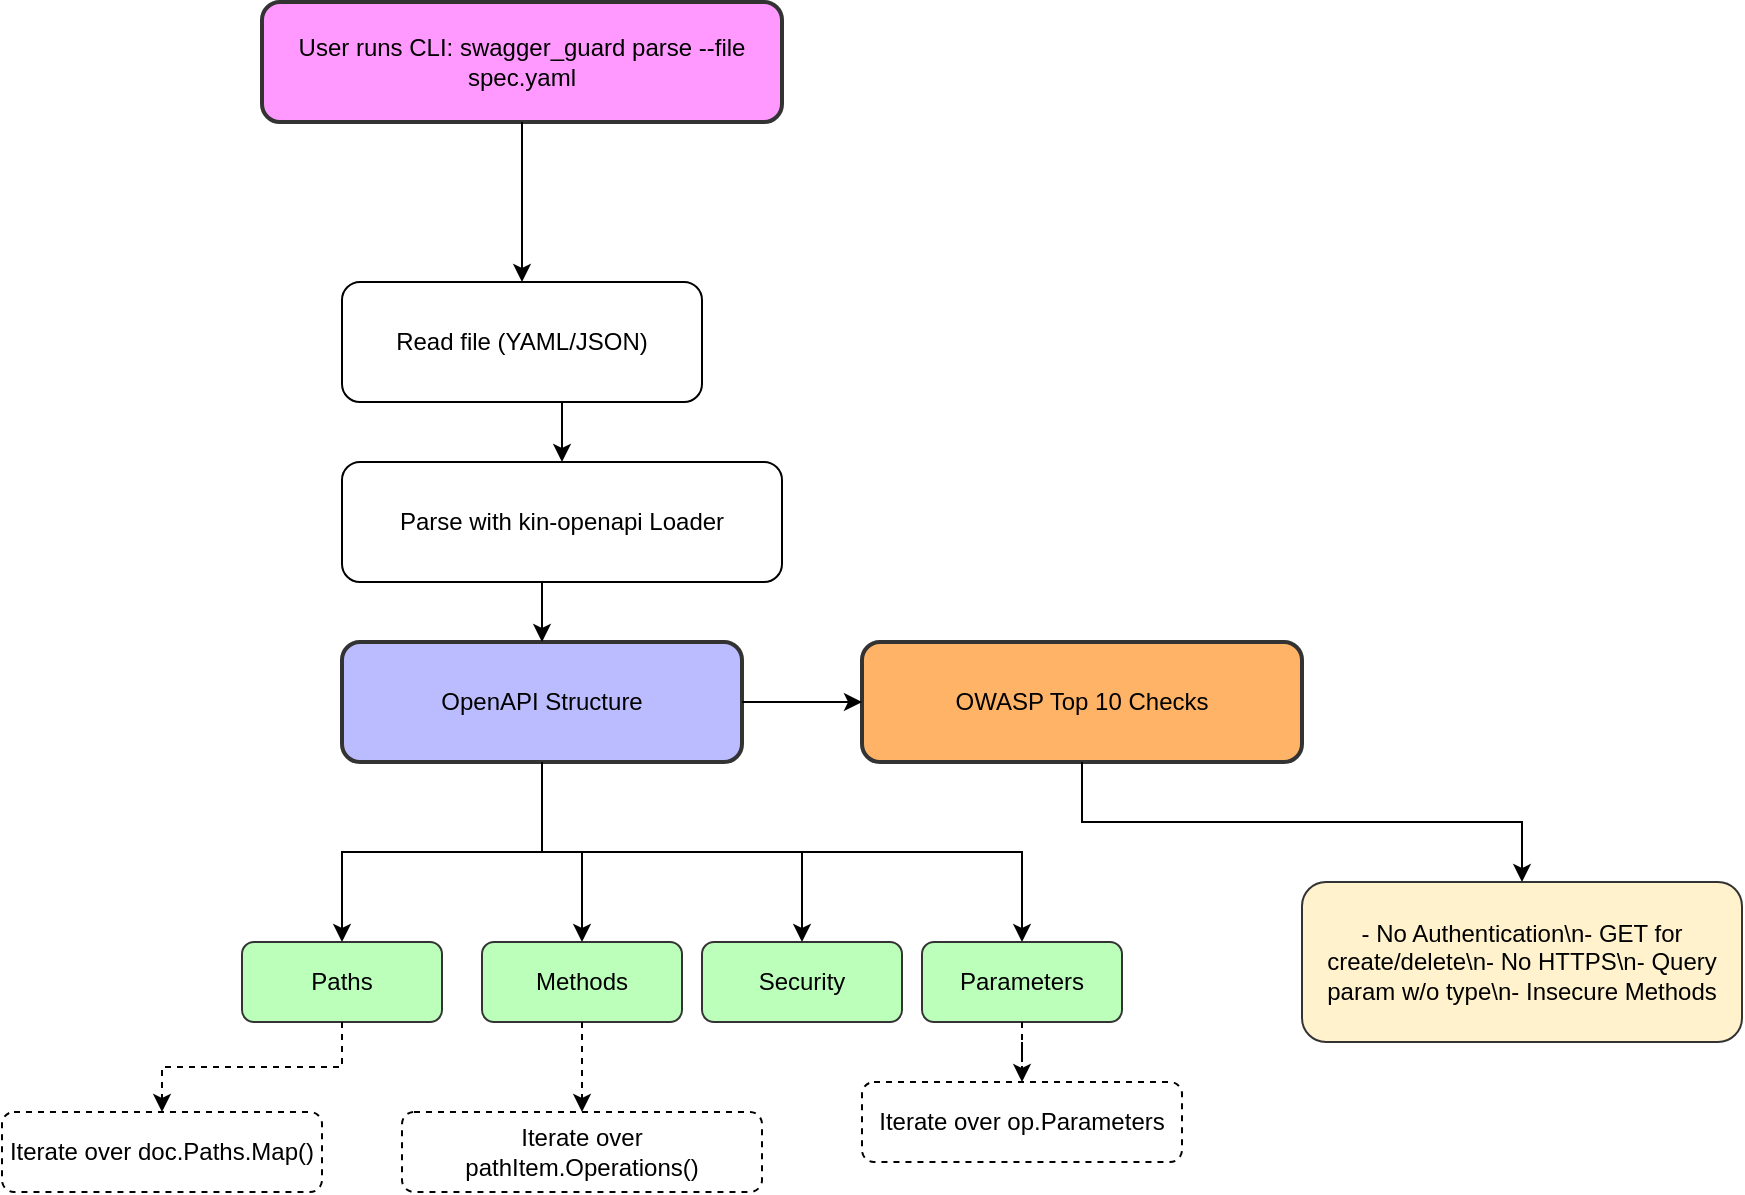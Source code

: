 <mxfile>
    <diagram name="CLI OpenAPI Parser" id="0">
        <mxGraphModel dx="1496" dy="1745" grid="1" gridSize="10" guides="1" tooltips="1" connect="1" arrows="1" fold="1" page="1" pageScale="1" pageWidth="827" pageHeight="1169" math="0" shadow="0">
            <root>
                <mxCell id="0"/>
                <mxCell id="1" parent="0"/>
                <mxCell id="2" value="User runs CLI: swagger_guard parse --file spec.yaml" style="rounded=1;whiteSpace=wrap;html=1;fillColor=#f9f;strokeColor=#333;strokeWidth=2;" parent="1" vertex="1">
                    <mxGeometry x="20" y="-10" width="260" height="60" as="geometry"/>
                </mxCell>
                <mxCell id="3" value="Read file (YAML/JSON)" style="rounded=1;whiteSpace=wrap;html=1;" parent="1" vertex="1">
                    <mxGeometry x="60" y="130" width="180" height="60" as="geometry"/>
                </mxCell>
                <mxCell id="4" value="Parse with kin-openapi Loader" style="rounded=1;whiteSpace=wrap;html=1;" parent="1" vertex="1">
                    <mxGeometry x="60" y="220" width="220" height="60" as="geometry"/>
                </mxCell>
                <mxCell id="5" value="OpenAPI Structure" style="rounded=1;whiteSpace=wrap;html=1;fillColor=#bbf;strokeColor=#333;strokeWidth=2;" parent="1" vertex="1">
                    <mxGeometry x="60" y="310" width="200" height="60" as="geometry"/>
                </mxCell>
                <mxCell id="23" value="OWASP Top 10 Checks" style="rounded=1;whiteSpace=wrap;html=1;fillColor=#ffb366;strokeColor=#333;strokeWidth=2;" parent="1" vertex="1">
                    <mxGeometry x="320" y="310" width="220" height="60" as="geometry"/>
                </mxCell>
                <mxCell id="24" value="- No Authentication\n- GET for create/delete\n- No HTTPS\n- Query param w/o type\n- Insecure Methods" style="rounded=1;whiteSpace=wrap;html=1;fillColor=#fff2cc;strokeColor=#333;strokeWidth=1;" parent="1" vertex="1">
                    <mxGeometry x="540" y="430" width="220" height="80" as="geometry"/>
                </mxCell>
                <mxCell id="6" value="Paths" style="rounded=1;whiteSpace=wrap;html=1;fillColor=#bfb;strokeColor=#333;strokeWidth=1;" parent="1" vertex="1">
                    <mxGeometry x="10" y="460" width="100" height="40" as="geometry"/>
                </mxCell>
                <mxCell id="7" value="Methods" style="rounded=1;whiteSpace=wrap;html=1;fillColor=#bfb;strokeColor=#333;strokeWidth=1;" parent="1" vertex="1">
                    <mxGeometry x="130" y="460" width="100" height="40" as="geometry"/>
                </mxCell>
                <mxCell id="8" value="Security" style="rounded=1;whiteSpace=wrap;html=1;fillColor=#bfb;strokeColor=#333;strokeWidth=1;" parent="1" vertex="1">
                    <mxGeometry x="240" y="460" width="100" height="40" as="geometry"/>
                </mxCell>
                <mxCell id="9" value="Parameters" style="rounded=1;whiteSpace=wrap;html=1;fillColor=#bfb;strokeColor=#333;strokeWidth=1;" parent="1" vertex="1">
                    <mxGeometry x="350" y="460" width="100" height="40" as="geometry"/>
                </mxCell>
                <mxCell id="10" value="Iterate over doc.Paths.Map()" style="dashed=1;rounded=1;whiteSpace=wrap;html=1;" parent="1" vertex="1">
                    <mxGeometry x="-110" y="545" width="160" height="40" as="geometry"/>
                </mxCell>
                <mxCell id="11" value="Iterate over pathItem.Operations()" style="dashed=1;rounded=1;whiteSpace=wrap;html=1;" parent="1" vertex="1">
                    <mxGeometry x="90" y="545" width="180" height="40" as="geometry"/>
                </mxCell>
                <mxCell id="12" value="Iterate over op.Parameters" style="dashed=1;rounded=1;whiteSpace=wrap;html=1;" parent="1" vertex="1">
                    <mxGeometry x="320" y="530" width="160" height="40" as="geometry"/>
                </mxCell>
                <mxCell id="13" style="edgeStyle=orthogonalEdgeStyle;rounded=0;orthogonalLoop=1;jettySize=auto;html=1;exitX=0.5;exitY=1;exitDx=0;exitDy=0;entryX=0.5;entryY=0;entryDx=0;entryDy=0;" parent="1" source="2" target="3" edge="1">
                    <mxGeometry relative="1" as="geometry"/>
                </mxCell>
                <mxCell id="14" style="edgeStyle=orthogonalEdgeStyle;rounded=0;orthogonalLoop=1;jettySize=auto;html=1;exitX=0.5;exitY=1;exitDx=0;exitDy=0;entryX=0.5;entryY=0;entryDx=0;entryDy=0;" parent="1" source="3" target="4" edge="1">
                    <mxGeometry relative="1" as="geometry"/>
                </mxCell>
                <mxCell id="15" style="edgeStyle=orthogonalEdgeStyle;rounded=0;orthogonalLoop=1;jettySize=auto;html=1;exitX=0.5;exitY=1;exitDx=0;exitDy=0;entryX=0.5;entryY=0;entryDx=0;entryDy=0;" parent="1" source="4" target="5" edge="1">
                    <mxGeometry relative="1" as="geometry"/>
                </mxCell>
                <mxCell id="25" style="edgeStyle=orthogonalEdgeStyle;rounded=0;orthogonalLoop=1;jettySize=auto;html=1;exitX=1;exitY=0.5;exitDx=0;exitDy=0;entryX=0;entryY=0.5;entryDx=0;entryDy=0;" parent="1" source="5" target="23" edge="1">
                    <mxGeometry relative="1" as="geometry"/>
                </mxCell>
                <mxCell id="26" style="edgeStyle=orthogonalEdgeStyle;rounded=0;orthogonalLoop=1;jettySize=auto;html=1;exitX=0.5;exitY=1;exitDx=0;exitDy=0;entryX=0.5;entryY=0;entryDx=0;entryDy=0;" parent="1" source="23" target="24" edge="1">
                    <mxGeometry relative="1" as="geometry"/>
                </mxCell>
                <mxCell id="16" style="edgeStyle=orthogonalEdgeStyle;rounded=0;orthogonalLoop=1;jettySize=auto;html=1;exitX=0.5;exitY=1;exitDx=0;exitDy=0;entryX=0.5;entryY=0;entryDx=0;entryDy=0;" parent="1" source="5" target="6" edge="1">
                    <mxGeometry relative="1" as="geometry"/>
                </mxCell>
                <mxCell id="17" style="edgeStyle=orthogonalEdgeStyle;rounded=0;orthogonalLoop=1;jettySize=auto;html=1;exitX=0.5;exitY=1;exitDx=0;exitDy=0;entryX=0.5;entryY=0;entryDx=0;entryDy=0;" parent="1" source="5" target="7" edge="1">
                    <mxGeometry relative="1" as="geometry"/>
                </mxCell>
                <mxCell id="18" style="edgeStyle=orthogonalEdgeStyle;rounded=0;orthogonalLoop=1;jettySize=auto;html=1;exitX=0.5;exitY=1;exitDx=0;exitDy=0;entryX=0.5;entryY=0;entryDx=0;entryDy=0;" parent="1" source="5" target="8" edge="1">
                    <mxGeometry relative="1" as="geometry"/>
                </mxCell>
                <mxCell id="19" style="edgeStyle=orthogonalEdgeStyle;rounded=0;orthogonalLoop=1;jettySize=auto;html=1;exitX=0.5;exitY=1;exitDx=0;exitDy=0;entryX=0.5;entryY=0;entryDx=0;entryDy=0;" parent="1" source="5" target="9" edge="1">
                    <mxGeometry relative="1" as="geometry"/>
                </mxCell>
                <mxCell id="20" style="edgeStyle=orthogonalEdgeStyle;rounded=0;orthogonalLoop=1;jettySize=auto;html=1;dashed=1;" parent="1" source="6" target="10" edge="1">
                    <mxGeometry relative="1" as="geometry"/>
                </mxCell>
                <mxCell id="21" style="edgeStyle=orthogonalEdgeStyle;rounded=0;orthogonalLoop=1;jettySize=auto;html=1;dashed=1;" parent="1" source="7" target="11" edge="1">
                    <mxGeometry relative="1" as="geometry"/>
                </mxCell>
                <mxCell id="22" style="edgeStyle=orthogonalEdgeStyle;rounded=0;orthogonalLoop=1;jettySize=auto;html=1;dashed=1;" parent="1" source="9" target="12" edge="1">
                    <mxGeometry relative="1" as="geometry"/>
                </mxCell>
            </root>
        </mxGraphModel>
    </diagram>
</mxfile>